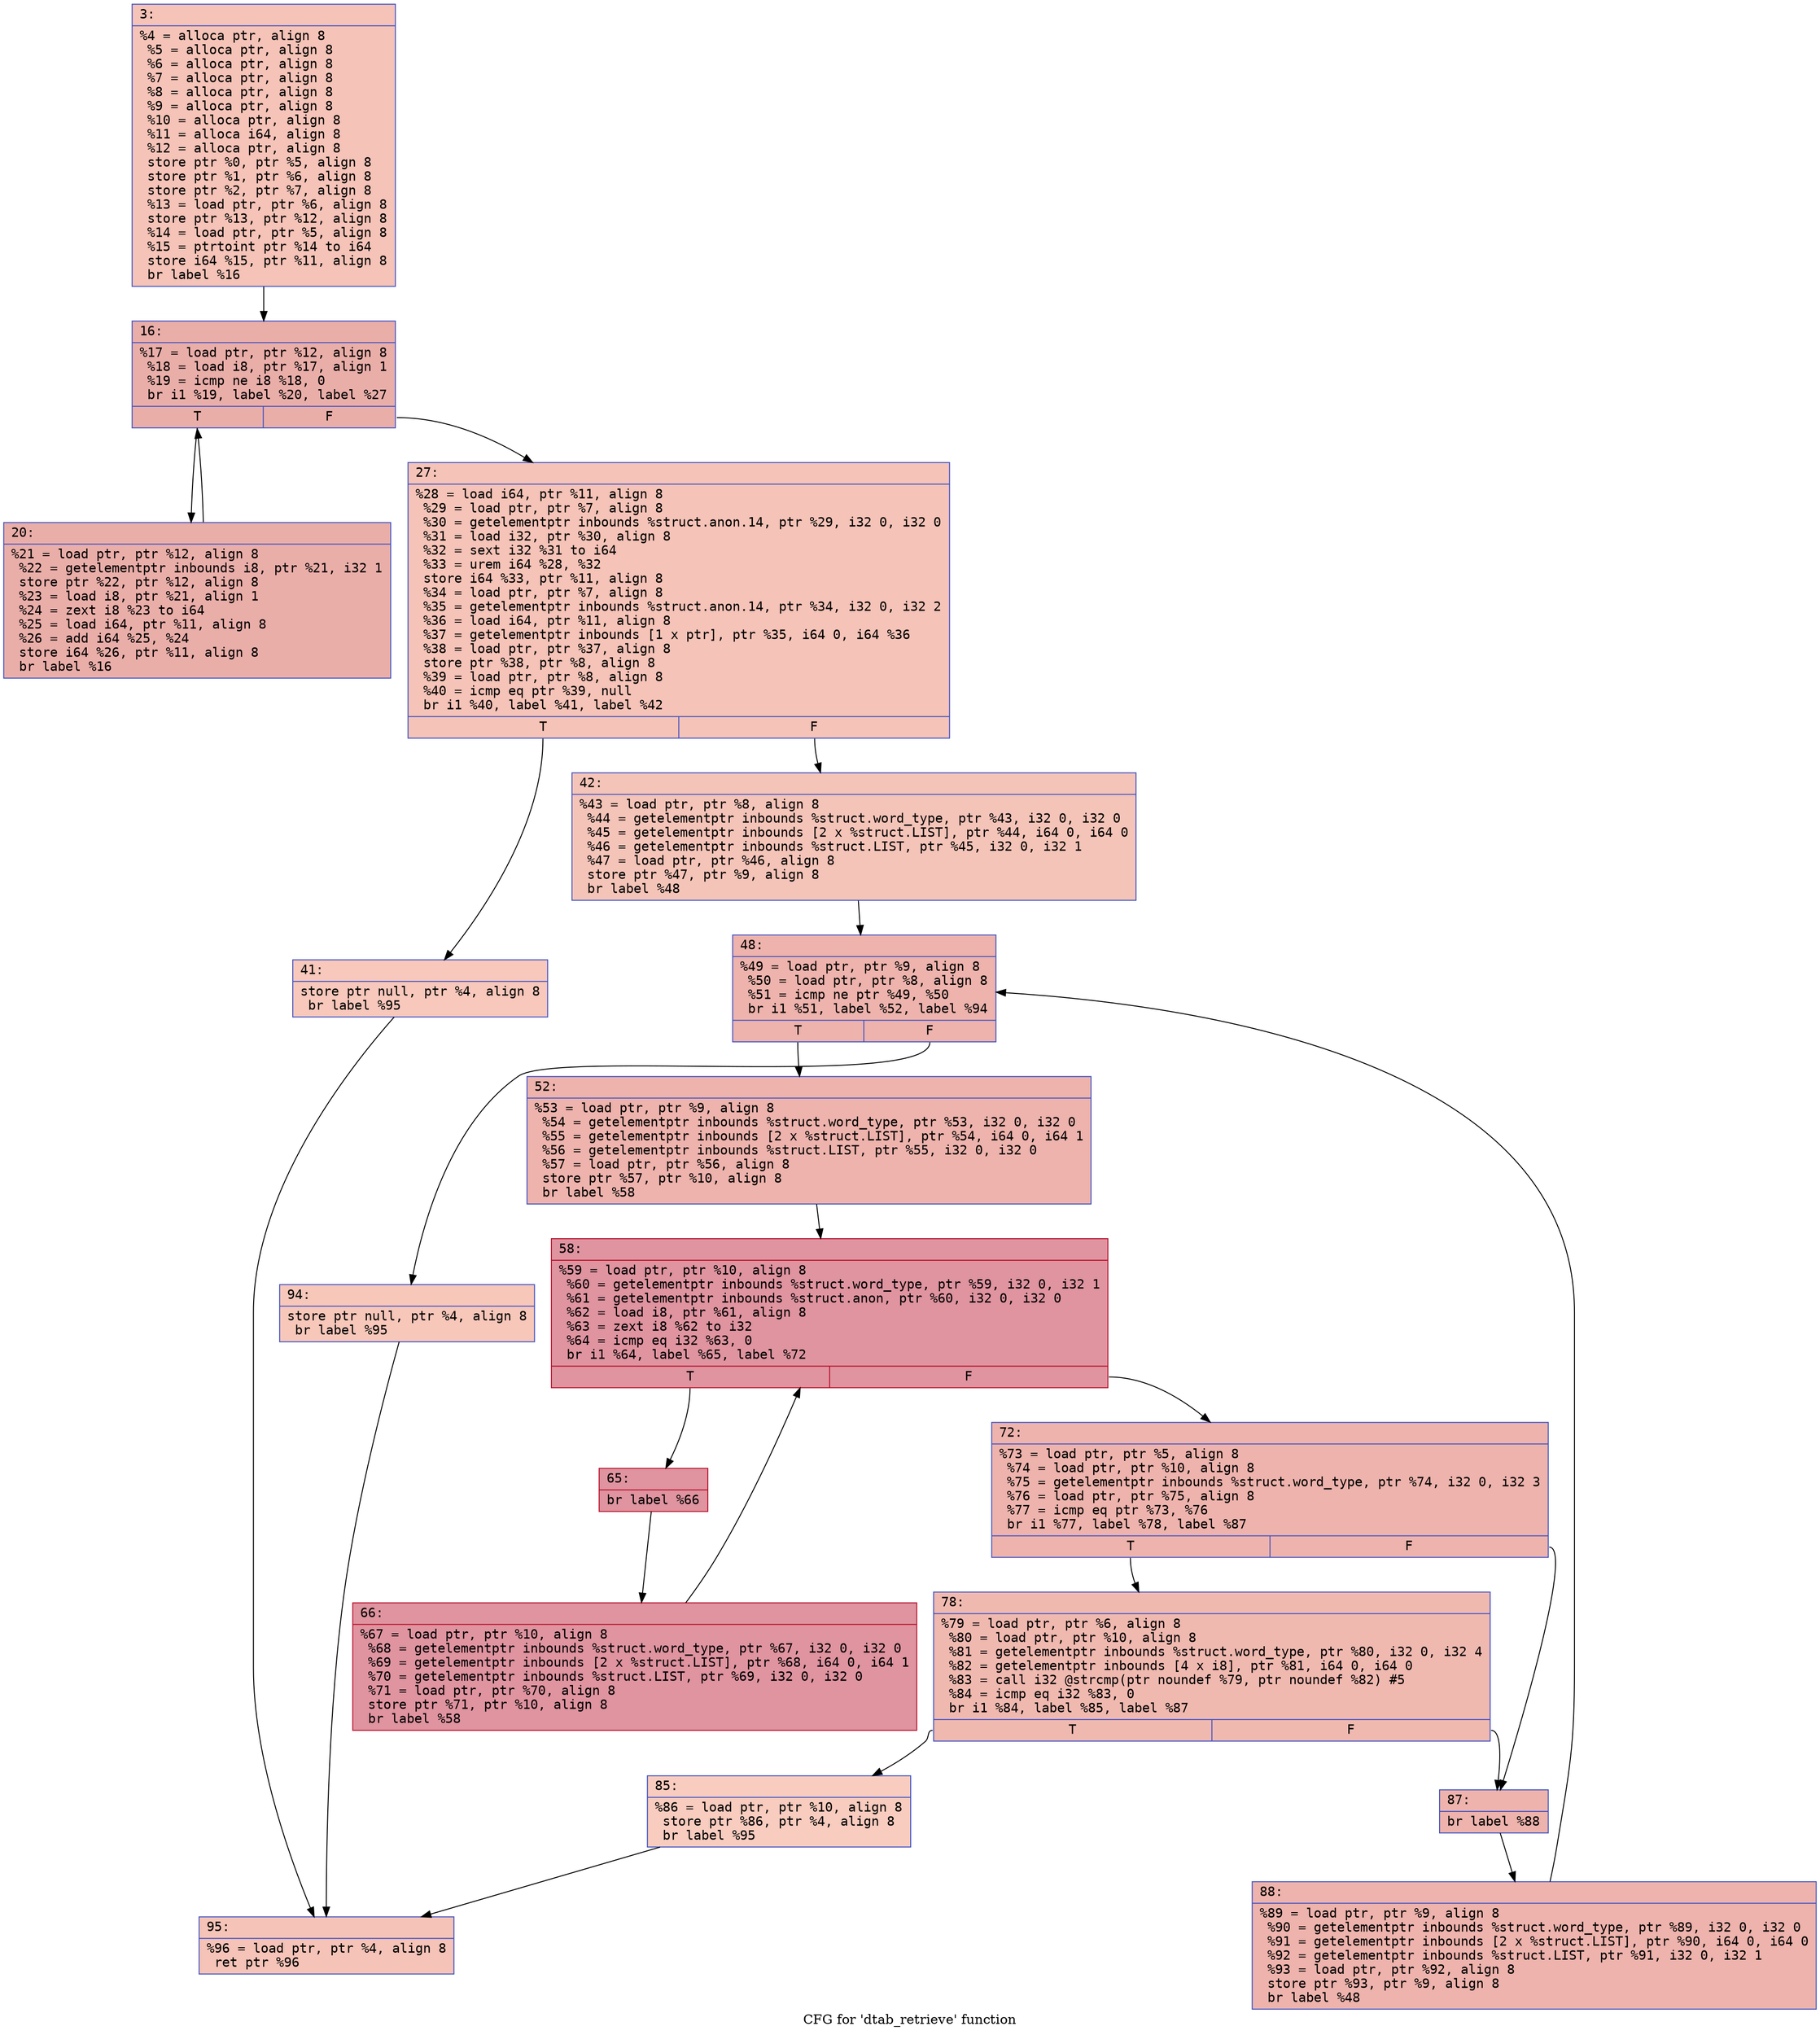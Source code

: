digraph "CFG for 'dtab_retrieve' function" {
	label="CFG for 'dtab_retrieve' function";

	Node0x60000388dc20 [shape=record,color="#3d50c3ff", style=filled, fillcolor="#e8765c70" fontname="Courier",label="{3:\l|  %4 = alloca ptr, align 8\l  %5 = alloca ptr, align 8\l  %6 = alloca ptr, align 8\l  %7 = alloca ptr, align 8\l  %8 = alloca ptr, align 8\l  %9 = alloca ptr, align 8\l  %10 = alloca ptr, align 8\l  %11 = alloca i64, align 8\l  %12 = alloca ptr, align 8\l  store ptr %0, ptr %5, align 8\l  store ptr %1, ptr %6, align 8\l  store ptr %2, ptr %7, align 8\l  %13 = load ptr, ptr %6, align 8\l  store ptr %13, ptr %12, align 8\l  %14 = load ptr, ptr %5, align 8\l  %15 = ptrtoint ptr %14 to i64\l  store i64 %15, ptr %11, align 8\l  br label %16\l}"];
	Node0x60000388dc20 -> Node0x60000388dc70[tooltip="3 -> 16\nProbability 100.00%" ];
	Node0x60000388dc70 [shape=record,color="#3d50c3ff", style=filled, fillcolor="#d0473d70" fontname="Courier",label="{16:\l|  %17 = load ptr, ptr %12, align 8\l  %18 = load i8, ptr %17, align 1\l  %19 = icmp ne i8 %18, 0\l  br i1 %19, label %20, label %27\l|{<s0>T|<s1>F}}"];
	Node0x60000388dc70:s0 -> Node0x60000388dcc0[tooltip="16 -> 20\nProbability 96.88%" ];
	Node0x60000388dc70:s1 -> Node0x60000388dd10[tooltip="16 -> 27\nProbability 3.12%" ];
	Node0x60000388dcc0 [shape=record,color="#3d50c3ff", style=filled, fillcolor="#d0473d70" fontname="Courier",label="{20:\l|  %21 = load ptr, ptr %12, align 8\l  %22 = getelementptr inbounds i8, ptr %21, i32 1\l  store ptr %22, ptr %12, align 8\l  %23 = load i8, ptr %21, align 1\l  %24 = zext i8 %23 to i64\l  %25 = load i64, ptr %11, align 8\l  %26 = add i64 %25, %24\l  store i64 %26, ptr %11, align 8\l  br label %16\l}"];
	Node0x60000388dcc0 -> Node0x60000388dc70[tooltip="20 -> 16\nProbability 100.00%" ];
	Node0x60000388dd10 [shape=record,color="#3d50c3ff", style=filled, fillcolor="#e8765c70" fontname="Courier",label="{27:\l|  %28 = load i64, ptr %11, align 8\l  %29 = load ptr, ptr %7, align 8\l  %30 = getelementptr inbounds %struct.anon.14, ptr %29, i32 0, i32 0\l  %31 = load i32, ptr %30, align 8\l  %32 = sext i32 %31 to i64\l  %33 = urem i64 %28, %32\l  store i64 %33, ptr %11, align 8\l  %34 = load ptr, ptr %7, align 8\l  %35 = getelementptr inbounds %struct.anon.14, ptr %34, i32 0, i32 2\l  %36 = load i64, ptr %11, align 8\l  %37 = getelementptr inbounds [1 x ptr], ptr %35, i64 0, i64 %36\l  %38 = load ptr, ptr %37, align 8\l  store ptr %38, ptr %8, align 8\l  %39 = load ptr, ptr %8, align 8\l  %40 = icmp eq ptr %39, null\l  br i1 %40, label %41, label %42\l|{<s0>T|<s1>F}}"];
	Node0x60000388dd10:s0 -> Node0x60000388dd60[tooltip="27 -> 41\nProbability 37.50%" ];
	Node0x60000388dd10:s1 -> Node0x60000388ddb0[tooltip="27 -> 42\nProbability 62.50%" ];
	Node0x60000388dd60 [shape=record,color="#3d50c3ff", style=filled, fillcolor="#ed836670" fontname="Courier",label="{41:\l|  store ptr null, ptr %4, align 8\l  br label %95\l}"];
	Node0x60000388dd60 -> Node0x60000388e170[tooltip="41 -> 95\nProbability 100.00%" ];
	Node0x60000388ddb0 [shape=record,color="#3d50c3ff", style=filled, fillcolor="#e97a5f70" fontname="Courier",label="{42:\l|  %43 = load ptr, ptr %8, align 8\l  %44 = getelementptr inbounds %struct.word_type, ptr %43, i32 0, i32 0\l  %45 = getelementptr inbounds [2 x %struct.LIST], ptr %44, i64 0, i64 0\l  %46 = getelementptr inbounds %struct.LIST, ptr %45, i32 0, i32 1\l  %47 = load ptr, ptr %46, align 8\l  store ptr %47, ptr %9, align 8\l  br label %48\l}"];
	Node0x60000388ddb0 -> Node0x60000388de00[tooltip="42 -> 48\nProbability 100.00%" ];
	Node0x60000388de00 [shape=record,color="#3d50c3ff", style=filled, fillcolor="#d6524470" fontname="Courier",label="{48:\l|  %49 = load ptr, ptr %9, align 8\l  %50 = load ptr, ptr %8, align 8\l  %51 = icmp ne ptr %49, %50\l  br i1 %51, label %52, label %94\l|{<s0>T|<s1>F}}"];
	Node0x60000388de00:s0 -> Node0x60000388de50[tooltip="48 -> 52\nProbability 96.88%" ];
	Node0x60000388de00:s1 -> Node0x60000388e120[tooltip="48 -> 94\nProbability 3.12%" ];
	Node0x60000388de50 [shape=record,color="#3d50c3ff", style=filled, fillcolor="#d6524470" fontname="Courier",label="{52:\l|  %53 = load ptr, ptr %9, align 8\l  %54 = getelementptr inbounds %struct.word_type, ptr %53, i32 0, i32 0\l  %55 = getelementptr inbounds [2 x %struct.LIST], ptr %54, i64 0, i64 1\l  %56 = getelementptr inbounds %struct.LIST, ptr %55, i32 0, i32 0\l  %57 = load ptr, ptr %56, align 8\l  store ptr %57, ptr %10, align 8\l  br label %58\l}"];
	Node0x60000388de50 -> Node0x60000388dea0[tooltip="52 -> 58\nProbability 100.00%" ];
	Node0x60000388dea0 [shape=record,color="#b70d28ff", style=filled, fillcolor="#b70d2870" fontname="Courier",label="{58:\l|  %59 = load ptr, ptr %10, align 8\l  %60 = getelementptr inbounds %struct.word_type, ptr %59, i32 0, i32 1\l  %61 = getelementptr inbounds %struct.anon, ptr %60, i32 0, i32 0\l  %62 = load i8, ptr %61, align 8\l  %63 = zext i8 %62 to i32\l  %64 = icmp eq i32 %63, 0\l  br i1 %64, label %65, label %72\l|{<s0>T|<s1>F}}"];
	Node0x60000388dea0:s0 -> Node0x60000388def0[tooltip="58 -> 65\nProbability 96.88%" ];
	Node0x60000388dea0:s1 -> Node0x60000388df90[tooltip="58 -> 72\nProbability 3.12%" ];
	Node0x60000388def0 [shape=record,color="#b70d28ff", style=filled, fillcolor="#b70d2870" fontname="Courier",label="{65:\l|  br label %66\l}"];
	Node0x60000388def0 -> Node0x60000388df40[tooltip="65 -> 66\nProbability 100.00%" ];
	Node0x60000388df40 [shape=record,color="#b70d28ff", style=filled, fillcolor="#b70d2870" fontname="Courier",label="{66:\l|  %67 = load ptr, ptr %10, align 8\l  %68 = getelementptr inbounds %struct.word_type, ptr %67, i32 0, i32 0\l  %69 = getelementptr inbounds [2 x %struct.LIST], ptr %68, i64 0, i64 1\l  %70 = getelementptr inbounds %struct.LIST, ptr %69, i32 0, i32 0\l  %71 = load ptr, ptr %70, align 8\l  store ptr %71, ptr %10, align 8\l  br label %58\l}"];
	Node0x60000388df40 -> Node0x60000388dea0[tooltip="66 -> 58\nProbability 100.00%" ];
	Node0x60000388df90 [shape=record,color="#3d50c3ff", style=filled, fillcolor="#d6524470" fontname="Courier",label="{72:\l|  %73 = load ptr, ptr %5, align 8\l  %74 = load ptr, ptr %10, align 8\l  %75 = getelementptr inbounds %struct.word_type, ptr %74, i32 0, i32 3\l  %76 = load ptr, ptr %75, align 8\l  %77 = icmp eq ptr %73, %76\l  br i1 %77, label %78, label %87\l|{<s0>T|<s1>F}}"];
	Node0x60000388df90:s0 -> Node0x60000388dfe0[tooltip="72 -> 78\nProbability 37.50%" ];
	Node0x60000388df90:s1 -> Node0x60000388e080[tooltip="72 -> 87\nProbability 62.50%" ];
	Node0x60000388dfe0 [shape=record,color="#3d50c3ff", style=filled, fillcolor="#de614d70" fontname="Courier",label="{78:\l|  %79 = load ptr, ptr %6, align 8\l  %80 = load ptr, ptr %10, align 8\l  %81 = getelementptr inbounds %struct.word_type, ptr %80, i32 0, i32 4\l  %82 = getelementptr inbounds [4 x i8], ptr %81, i64 0, i64 0\l  %83 = call i32 @strcmp(ptr noundef %79, ptr noundef %82) #5\l  %84 = icmp eq i32 %83, 0\l  br i1 %84, label %85, label %87\l|{<s0>T|<s1>F}}"];
	Node0x60000388dfe0:s0 -> Node0x60000388e030[tooltip="78 -> 85\nProbability 3.12%" ];
	Node0x60000388dfe0:s1 -> Node0x60000388e080[tooltip="78 -> 87\nProbability 96.88%" ];
	Node0x60000388e030 [shape=record,color="#3d50c3ff", style=filled, fillcolor="#f08b6e70" fontname="Courier",label="{85:\l|  %86 = load ptr, ptr %10, align 8\l  store ptr %86, ptr %4, align 8\l  br label %95\l}"];
	Node0x60000388e030 -> Node0x60000388e170[tooltip="85 -> 95\nProbability 100.00%" ];
	Node0x60000388e080 [shape=record,color="#3d50c3ff", style=filled, fillcolor="#d6524470" fontname="Courier",label="{87:\l|  br label %88\l}"];
	Node0x60000388e080 -> Node0x60000388e0d0[tooltip="87 -> 88\nProbability 100.00%" ];
	Node0x60000388e0d0 [shape=record,color="#3d50c3ff", style=filled, fillcolor="#d6524470" fontname="Courier",label="{88:\l|  %89 = load ptr, ptr %9, align 8\l  %90 = getelementptr inbounds %struct.word_type, ptr %89, i32 0, i32 0\l  %91 = getelementptr inbounds [2 x %struct.LIST], ptr %90, i64 0, i64 0\l  %92 = getelementptr inbounds %struct.LIST, ptr %91, i32 0, i32 1\l  %93 = load ptr, ptr %92, align 8\l  store ptr %93, ptr %9, align 8\l  br label %48\l}"];
	Node0x60000388e0d0 -> Node0x60000388de00[tooltip="88 -> 48\nProbability 100.00%" ];
	Node0x60000388e120 [shape=record,color="#3d50c3ff", style=filled, fillcolor="#ec7f6370" fontname="Courier",label="{94:\l|  store ptr null, ptr %4, align 8\l  br label %95\l}"];
	Node0x60000388e120 -> Node0x60000388e170[tooltip="94 -> 95\nProbability 100.00%" ];
	Node0x60000388e170 [shape=record,color="#3d50c3ff", style=filled, fillcolor="#e8765c70" fontname="Courier",label="{95:\l|  %96 = load ptr, ptr %4, align 8\l  ret ptr %96\l}"];
}
